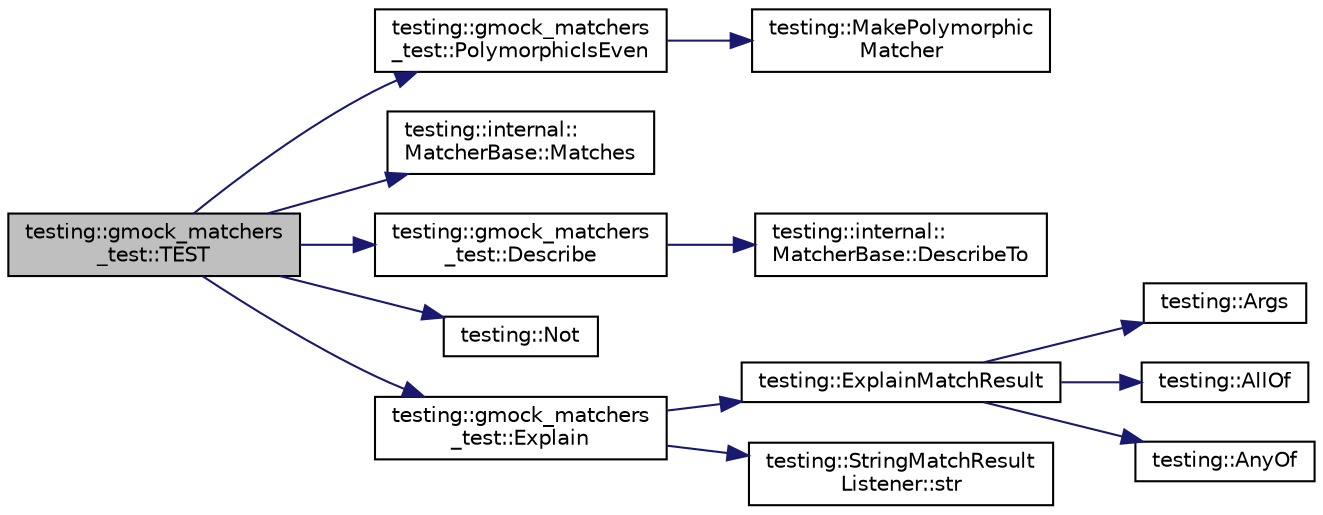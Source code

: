 digraph "testing::gmock_matchers_test::TEST"
{
  edge [fontname="Helvetica",fontsize="10",labelfontname="Helvetica",labelfontsize="10"];
  node [fontname="Helvetica",fontsize="10",shape=record];
  rankdir="LR";
  Node210 [label="testing::gmock_matchers\l_test::TEST",height=0.2,width=0.4,color="black", fillcolor="grey75", style="filled", fontcolor="black"];
  Node210 -> Node211 [color="midnightblue",fontsize="10",style="solid",fontname="Helvetica"];
  Node211 [label="testing::gmock_matchers\l_test::PolymorphicIsEven",height=0.2,width=0.4,color="black", fillcolor="white", style="filled",URL="$d5/de1/namespacetesting_1_1gmock__matchers__test.html#a8a0035a0de2d219d89ff7070762ece72"];
  Node211 -> Node212 [color="midnightblue",fontsize="10",style="solid",fontname="Helvetica"];
  Node212 [label="testing::MakePolymorphic\lMatcher",height=0.2,width=0.4,color="black", fillcolor="white", style="filled",URL="$d0/d75/namespacetesting.html#a667ca94f190ec2e17ee2fbfdb7d3da04"];
  Node210 -> Node213 [color="midnightblue",fontsize="10",style="solid",fontname="Helvetica"];
  Node213 [label="testing::internal::\lMatcherBase::Matches",height=0.2,width=0.4,color="black", fillcolor="white", style="filled",URL="$df/d93/classtesting_1_1internal_1_1_matcher_base.html#a3b479673ff40cac1a7d548e91d789cb2"];
  Node210 -> Node214 [color="midnightblue",fontsize="10",style="solid",fontname="Helvetica"];
  Node214 [label="testing::gmock_matchers\l_test::Describe",height=0.2,width=0.4,color="black", fillcolor="white", style="filled",URL="$d5/de1/namespacetesting_1_1gmock__matchers__test.html#a738a538e1705ea49670aeb3ed25108e6"];
  Node214 -> Node215 [color="midnightblue",fontsize="10",style="solid",fontname="Helvetica"];
  Node215 [label="testing::internal::\lMatcherBase::DescribeTo",height=0.2,width=0.4,color="black", fillcolor="white", style="filled",URL="$df/d93/classtesting_1_1internal_1_1_matcher_base.html#a7e0c883c7745e0d646463077ef1c1267"];
  Node210 -> Node216 [color="midnightblue",fontsize="10",style="solid",fontname="Helvetica"];
  Node216 [label="testing::Not",height=0.2,width=0.4,color="black", fillcolor="white", style="filled",URL="$d0/d75/namespacetesting.html#a3d7d0dda7e51b13fe2f5aa28e23ed6b6"];
  Node210 -> Node217 [color="midnightblue",fontsize="10",style="solid",fontname="Helvetica"];
  Node217 [label="testing::gmock_matchers\l_test::Explain",height=0.2,width=0.4,color="black", fillcolor="white", style="filled",URL="$d5/de1/namespacetesting_1_1gmock__matchers__test.html#a54e38d7df891801181af4c2acc38c3d5"];
  Node217 -> Node218 [color="midnightblue",fontsize="10",style="solid",fontname="Helvetica"];
  Node218 [label="testing::ExplainMatchResult",height=0.2,width=0.4,color="black", fillcolor="white", style="filled",URL="$d0/d75/namespacetesting.html#a6d5fbd5104dafc63bf705dafbcb5ce18"];
  Node218 -> Node219 [color="midnightblue",fontsize="10",style="solid",fontname="Helvetica"];
  Node219 [label="testing::Args",height=0.2,width=0.4,color="black", fillcolor="white", style="filled",URL="$d0/d75/namespacetesting.html#aaca153f67b689b8b9d5b8c67ecf8cee4"];
  Node218 -> Node220 [color="midnightblue",fontsize="10",style="solid",fontname="Helvetica"];
  Node220 [label="testing::AllOf",height=0.2,width=0.4,color="black", fillcolor="white", style="filled",URL="$d0/d75/namespacetesting.html#af7618e8606c1cb45738163688944e2b7"];
  Node218 -> Node221 [color="midnightblue",fontsize="10",style="solid",fontname="Helvetica"];
  Node221 [label="testing::AnyOf",height=0.2,width=0.4,color="black", fillcolor="white", style="filled",URL="$d0/d75/namespacetesting.html#a81cfefd9f75cdce827d5bc873cf73aac"];
  Node217 -> Node222 [color="midnightblue",fontsize="10",style="solid",fontname="Helvetica"];
  Node222 [label="testing::StringMatchResult\lListener::str",height=0.2,width=0.4,color="black", fillcolor="white", style="filled",URL="$d9/dd6/classtesting_1_1_string_match_result_listener.html#a77e501016fa53b76e7eee1739d25dde9"];
}
